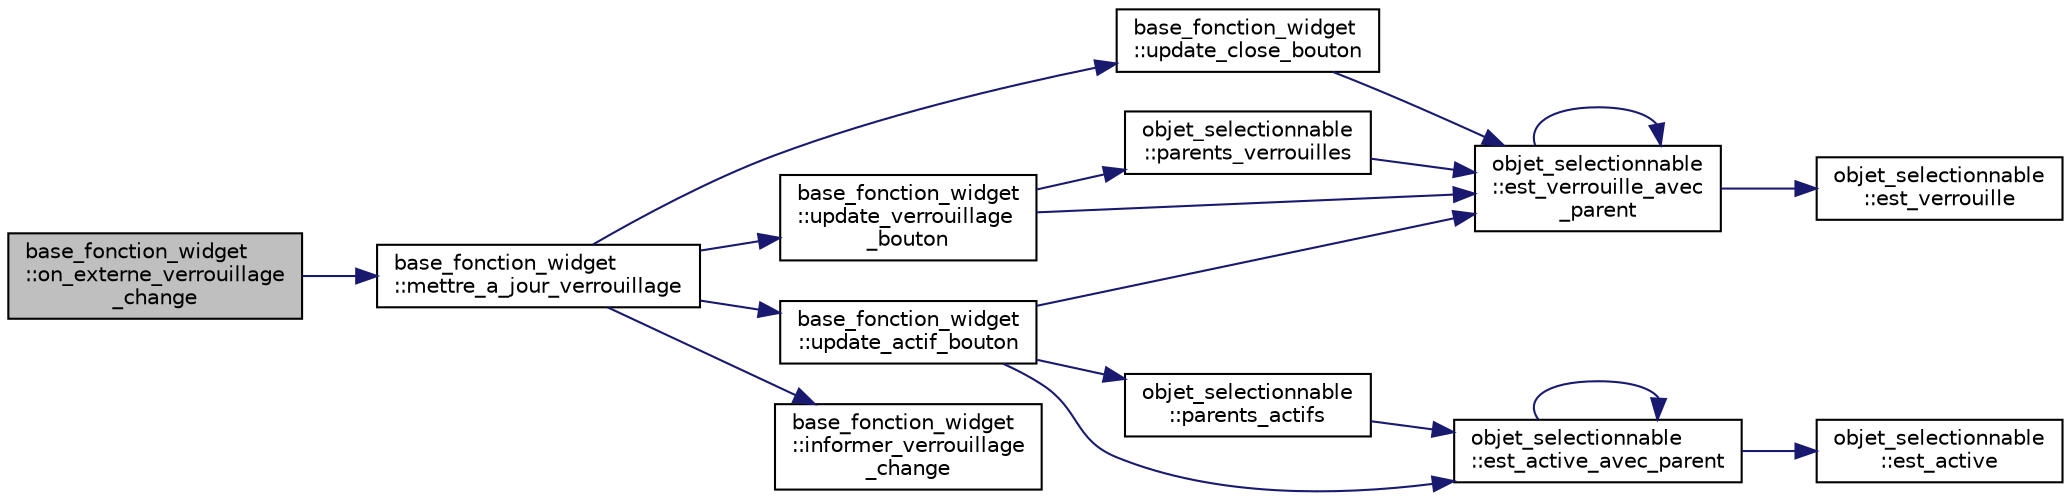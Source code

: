 digraph "base_fonction_widget::on_externe_verrouillage_change"
{
  edge [fontname="Helvetica",fontsize="10",labelfontname="Helvetica",labelfontsize="10"];
  node [fontname="Helvetica",fontsize="10",shape=record];
  rankdir="LR";
  Node170 [label="base_fonction_widget\l::on_externe_verrouillage\l_change",height=0.2,width=0.4,color="black", fillcolor="grey75", style="filled", fontcolor="black"];
  Node170 -> Node171 [color="midnightblue",fontsize="10",style="solid",fontname="Helvetica"];
  Node171 [label="base_fonction_widget\l::mettre_a_jour_verrouillage",height=0.2,width=0.4,color="black", fillcolor="white", style="filled",URL="$classbase__fonction__widget.html#a7b70afc37ac7d91da2ce41bd62ea185c"];
  Node171 -> Node172 [color="midnightblue",fontsize="10",style="solid",fontname="Helvetica"];
  Node172 [label="base_fonction_widget\l::update_verrouillage\l_bouton",height=0.2,width=0.4,color="black", fillcolor="white", style="filled",URL="$classbase__fonction__widget.html#a6409997ef11539e0811573c7655532ee",tooltip="Mise à jour du bouton de verrouillage. "];
  Node172 -> Node173 [color="midnightblue",fontsize="10",style="solid",fontname="Helvetica"];
  Node173 [label="objet_selectionnable\l::parents_verrouilles",height=0.2,width=0.4,color="black", fillcolor="white", style="filled",URL="$classobjet__selectionnable.html#ad9357af8b3471529814165378c6ce13d"];
  Node173 -> Node174 [color="midnightblue",fontsize="10",style="solid",fontname="Helvetica"];
  Node174 [label="objet_selectionnable\l::est_verrouille_avec\l_parent",height=0.2,width=0.4,color="black", fillcolor="white", style="filled",URL="$classobjet__selectionnable.html#a001c4584a6430689f478544ec560fb7e"];
  Node174 -> Node175 [color="midnightblue",fontsize="10",style="solid",fontname="Helvetica"];
  Node175 [label="objet_selectionnable\l::est_verrouille",height=0.2,width=0.4,color="black", fillcolor="white", style="filled",URL="$classobjet__selectionnable.html#ae9c29950b9e5b582338ac659ecc3e3d6"];
  Node174 -> Node174 [color="midnightblue",fontsize="10",style="solid",fontname="Helvetica"];
  Node172 -> Node174 [color="midnightblue",fontsize="10",style="solid",fontname="Helvetica"];
  Node171 -> Node176 [color="midnightblue",fontsize="10",style="solid",fontname="Helvetica"];
  Node176 [label="base_fonction_widget\l::update_actif_bouton",height=0.2,width=0.4,color="black", fillcolor="white", style="filled",URL="$classbase__fonction__widget.html#a548a6571fb757666807a6b3e95485dea",tooltip="Mise à jour du bouton d&#39;activation. "];
  Node176 -> Node174 [color="midnightblue",fontsize="10",style="solid",fontname="Helvetica"];
  Node176 -> Node177 [color="midnightblue",fontsize="10",style="solid",fontname="Helvetica"];
  Node177 [label="objet_selectionnable\l::est_active_avec_parent",height=0.2,width=0.4,color="black", fillcolor="white", style="filled",URL="$classobjet__selectionnable.html#ab86bf8b056ebc44909fb899dc6834422"];
  Node177 -> Node178 [color="midnightblue",fontsize="10",style="solid",fontname="Helvetica"];
  Node178 [label="objet_selectionnable\l::est_active",height=0.2,width=0.4,color="black", fillcolor="white", style="filled",URL="$classobjet__selectionnable.html#a9a0bf43723dd1656224cec9f3c42bba0"];
  Node177 -> Node177 [color="midnightblue",fontsize="10",style="solid",fontname="Helvetica"];
  Node176 -> Node179 [color="midnightblue",fontsize="10",style="solid",fontname="Helvetica"];
  Node179 [label="objet_selectionnable\l::parents_actifs",height=0.2,width=0.4,color="black", fillcolor="white", style="filled",URL="$classobjet__selectionnable.html#a65b1afceca6ba5882edb9b7707d851f8"];
  Node179 -> Node177 [color="midnightblue",fontsize="10",style="solid",fontname="Helvetica"];
  Node171 -> Node180 [color="midnightblue",fontsize="10",style="solid",fontname="Helvetica"];
  Node180 [label="base_fonction_widget\l::update_close_bouton",height=0.2,width=0.4,color="black", fillcolor="white", style="filled",URL="$classbase__fonction__widget.html#a4820f0a814f27542d1f0c9dc8de535a3"];
  Node180 -> Node174 [color="midnightblue",fontsize="10",style="solid",fontname="Helvetica"];
  Node171 -> Node181 [color="midnightblue",fontsize="10",style="solid",fontname="Helvetica"];
  Node181 [label="base_fonction_widget\l::informer_verrouillage\l_change",height=0.2,width=0.4,color="black", fillcolor="white", style="filled",URL="$classbase__fonction__widget.html#aa4f470af8fb51c1ff276b18205104c94"];
}
